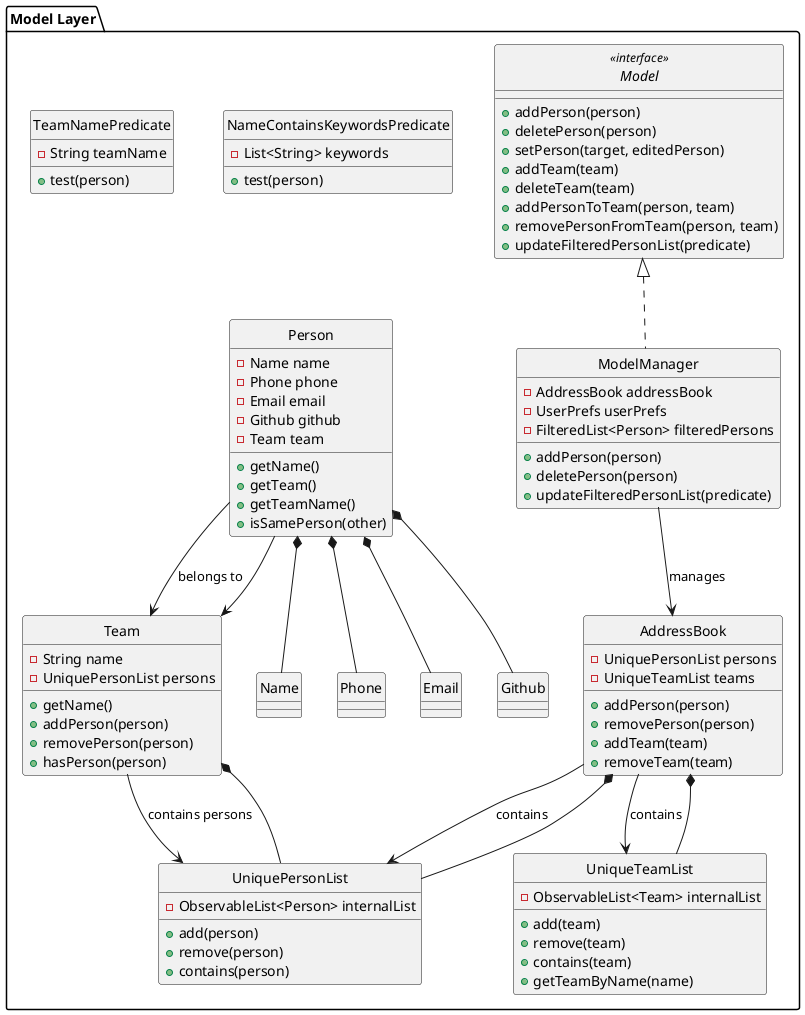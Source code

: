 @startuml
hide circle

package "Model Layer" as Model {
    interface Model <<interface>> {
        +addPerson(person)
        +deletePerson(person)
        +setPerson(target, editedPerson)
        +addTeam(team)
        +deleteTeam(team)
        +addPersonToTeam(person, team)
        +removePersonFromTeam(person, team)
        +updateFilteredPersonList(predicate)
    }

    class ModelManager {
        -AddressBook addressBook
        -UserPrefs userPrefs
        -FilteredList<Person> filteredPersons
        +addPerson(person)
        +deletePerson(person)
        +updateFilteredPersonList(predicate)
    }

    class AddressBook {
        -UniquePersonList persons
        -UniqueTeamList teams
        +addPerson(person)
        +removePerson(person)
        +addTeam(team)
        +removeTeam(team)
    }

    class Person {
        -Name name
        -Phone phone
        -Email email
        -Github github
        -Team team
        +getName()
        +getTeam()
        +getTeamName()
        +isSamePerson(other)
    }

    class Team {
        -String name
        -UniquePersonList persons
        +getName()
        +addPerson(person)
        +removePerson(person)
        +hasPerson(person)
    }

    class UniquePersonList {
        -ObservableList<Person> internalList
        +add(person)
        +remove(person)
        +contains(person)
    }

    class UniqueTeamList {
        -ObservableList<Team> internalList
        +add(team)
        +remove(team)
        +contains(team)
        +getTeamByName(name)
    }

    class NameContainsKeywordsPredicate {
        -List<String> keywords
        +test(person)
    }

    class TeamNamePredicate {
        -String teamName
        +test(person)
    }

    ModelManager .up.|> Model
    ModelManager --> AddressBook : manages
    AddressBook --> UniquePersonList : contains
    AddressBook --> UniqueTeamList : contains
    Person --> Team : belongs to
    Team --> UniquePersonList : contains persons

    ' Model relationships
    AddressBook *-- UniquePersonList
    AddressBook *-- UniqueTeamList
    Person *-- Name
    Person *-- Phone
    Person *-- Email
    Person *-- Github
    Person --> Team
    Team *-- UniquePersonList
}
@enduml
